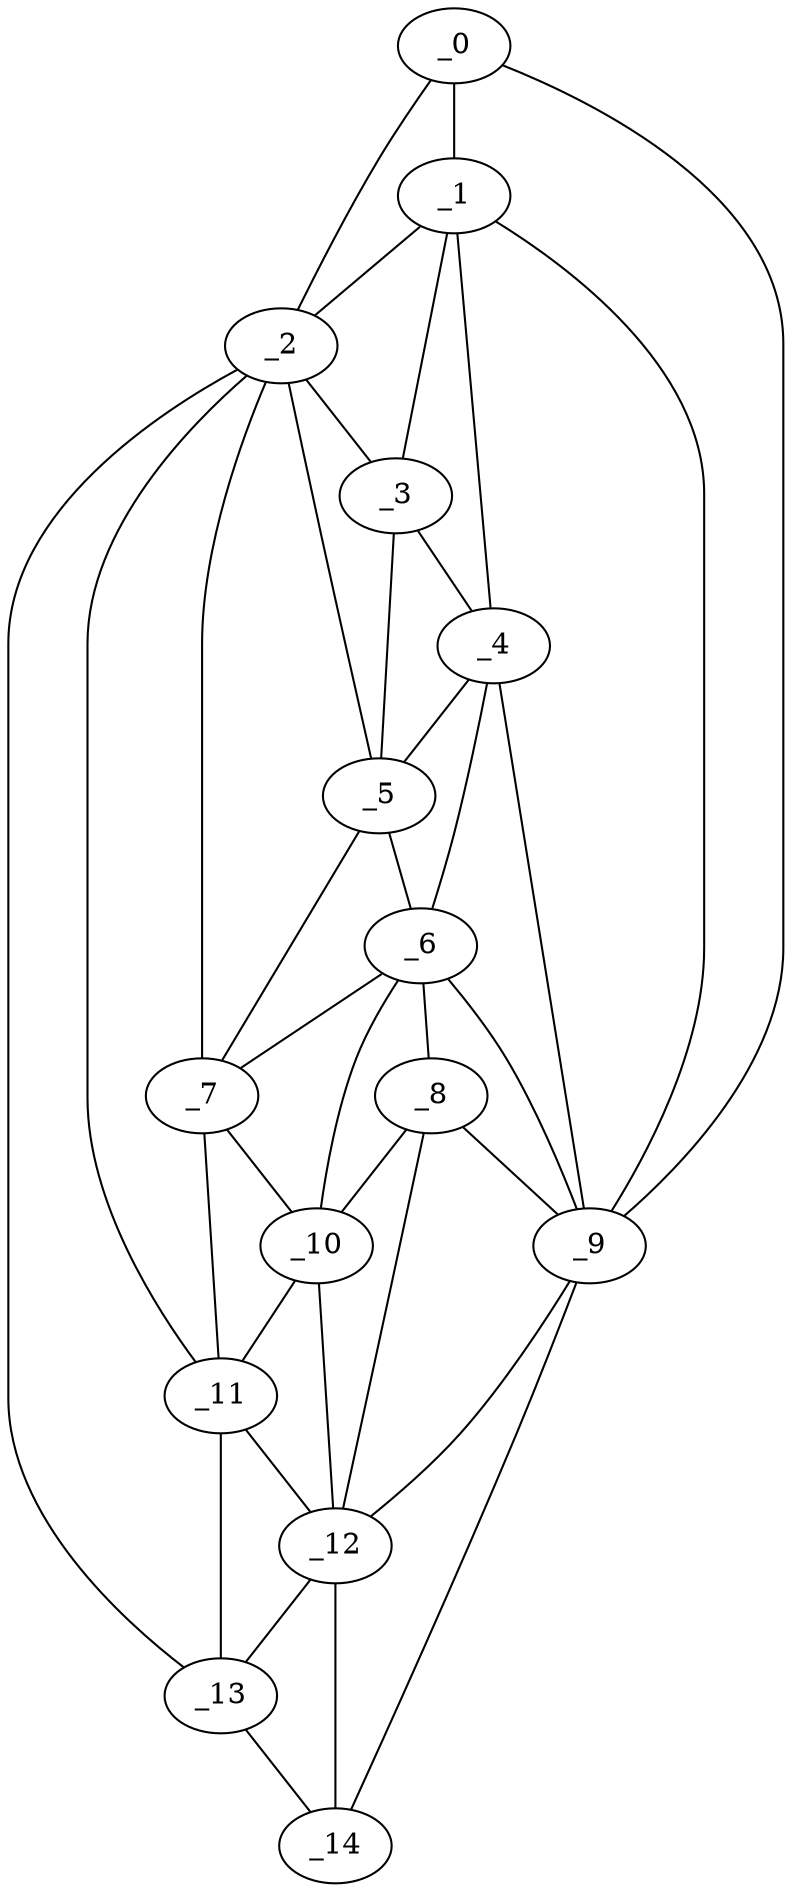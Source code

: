 graph "obj98__60.gxl" {
	_0	 [x=6,
		y=31];
	_1	 [x=35,
		y=36];
	_0 -- _1	 [valence=2];
	_2	 [x=41,
		y=24];
	_0 -- _2	 [valence=1];
	_9	 [x=86,
		y=102];
	_0 -- _9	 [valence=1];
	_1 -- _2	 [valence=2];
	_3	 [x=56,
		y=46];
	_1 -- _3	 [valence=2];
	_4	 [x=61,
		y=50];
	_1 -- _4	 [valence=2];
	_1 -- _9	 [valence=1];
	_2 -- _3	 [valence=1];
	_5	 [x=72,
		y=56];
	_2 -- _5	 [valence=2];
	_7	 [x=82,
		y=60];
	_2 -- _7	 [valence=1];
	_11	 [x=102,
		y=67];
	_2 -- _11	 [valence=1];
	_13	 [x=123,
		y=72];
	_2 -- _13	 [valence=1];
	_3 -- _4	 [valence=1];
	_3 -- _5	 [valence=2];
	_4 -- _5	 [valence=2];
	_6	 [x=78,
		y=67];
	_4 -- _6	 [valence=2];
	_4 -- _9	 [valence=2];
	_5 -- _6	 [valence=1];
	_5 -- _7	 [valence=2];
	_6 -- _7	 [valence=2];
	_8	 [x=85,
		y=83];
	_6 -- _8	 [valence=2];
	_6 -- _9	 [valence=1];
	_10	 [x=92,
		y=67];
	_6 -- _10	 [valence=2];
	_7 -- _10	 [valence=2];
	_7 -- _11	 [valence=2];
	_8 -- _9	 [valence=2];
	_8 -- _10	 [valence=2];
	_12	 [x=103,
		y=85];
	_8 -- _12	 [valence=2];
	_9 -- _12	 [valence=2];
	_14	 [x=124,
		y=93];
	_9 -- _14	 [valence=1];
	_10 -- _11	 [valence=1];
	_10 -- _12	 [valence=2];
	_11 -- _12	 [valence=2];
	_11 -- _13	 [valence=1];
	_12 -- _13	 [valence=2];
	_12 -- _14	 [valence=2];
	_13 -- _14	 [valence=1];
}
